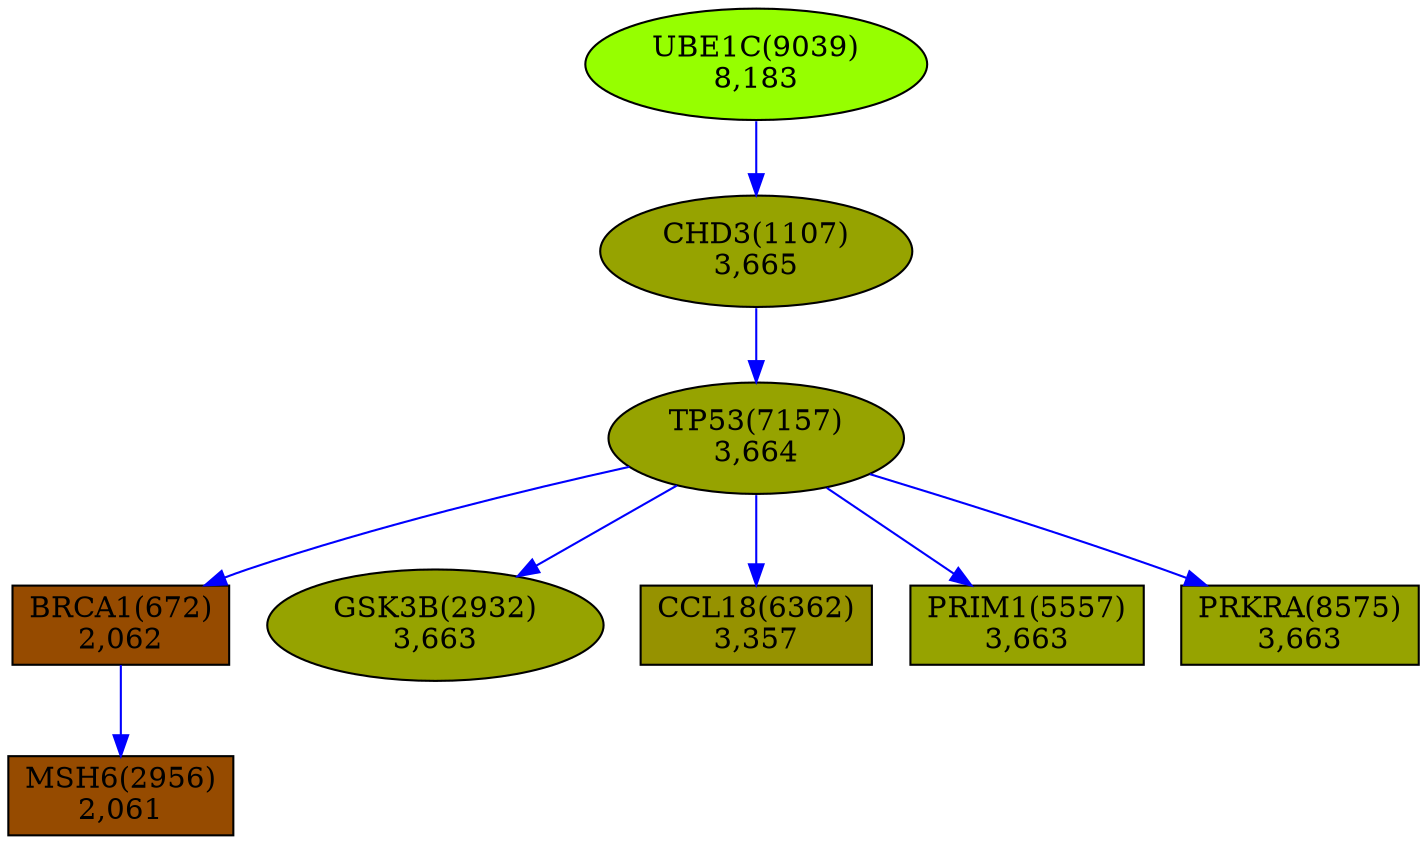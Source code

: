 digraph main_a3_test_025_x {
N_13 [shape = box, style = filled, fillcolor = "#964b00", label = "BRCA1(672)\n2,062"];
N_27 [shape = ellipse, style = filled, fillcolor = "#96a300", label = "CHD3(1107)\n3,665"];
N_58 [shape = ellipse, style = filled, fillcolor = "#96a300", label = "GSK3B(2932)\n3,663"];
N_99 [shape = box, style = filled, fillcolor = "#964b00", label = "MSH6(2956)\n2,061"];
N_167 [shape = box, style = filled, fillcolor = "#969200", label = "CCL18(6362)\n3,357"];
N_169 [shape = ellipse, style = filled, fillcolor = "#96a300", label = "TP53(7157)\n3,664"];
N_171 [shape = box, style = filled, fillcolor = "#96a300", label = "PRIM1(5557)\n3,663"];
N_187 [shape = box, style = filled, fillcolor = "#96a300", label = "PRKRA(8575)\n3,663"];
N_232 [shape = ellipse, style = filled, fillcolor = "#96ff00", label = "UBE1C(9039)\n8,183"];
N_13 -> N_99 [ color = blue ];
N_169 -> N_13 [ color = blue ];
N_27 -> N_169 [ color = blue ];
N_169 -> N_58 [ color = blue ];
N_169 -> N_167 [ color = blue ];
N_169 -> N_171 [ color = blue ];
N_169 -> N_187 [ color = blue ];
N_232 -> N_27 [ color = blue ];
}
